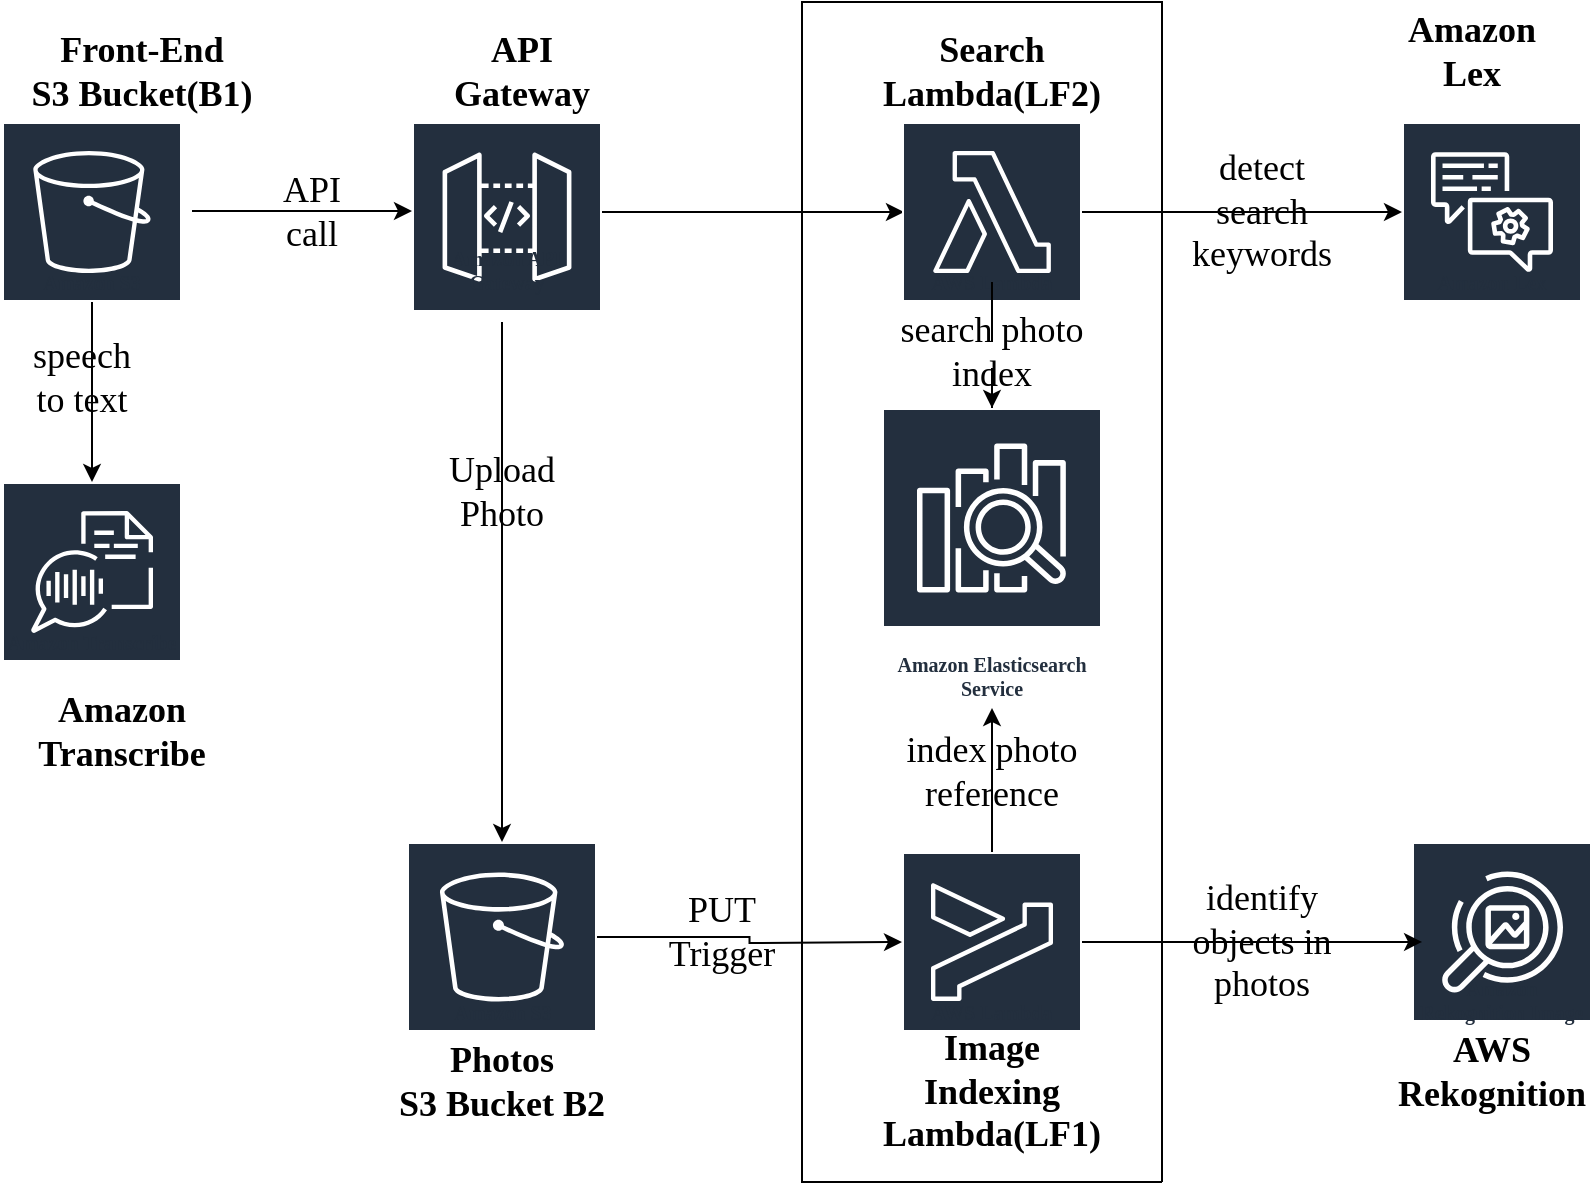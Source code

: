 <mxfile version="17.3.0" type="device"><diagram id="htFimtDB1pbgJvb9BRLu" name="Page-1"><mxGraphModel dx="1108" dy="393" grid="1" gridSize="10" guides="1" tooltips="1" connect="1" arrows="1" fold="1" page="1" pageScale="1" pageWidth="850" pageHeight="1100" math="0" shadow="0"><root><mxCell id="0"/><mxCell id="1" parent="0"/><mxCell id="7vH2jQN5N92_DNkG-O-e-7" value="" style="endArrow=classic;html=1;rounded=0;exitX=1;exitY=0.5;exitDx=0;exitDy=0;exitPerimeter=0;" edge="1" parent="1"><mxGeometry width="50" height="50" relative="1" as="geometry"><mxPoint x="115" y="114.5" as="sourcePoint"/><mxPoint x="225" y="114.5" as="targetPoint"/></mxGeometry></mxCell><mxCell id="7vH2jQN5N92_DNkG-O-e-12" value="&lt;b&gt;Photos&lt;br&gt;S3 Bucket B2&lt;/b&gt;" style="text;html=1;strokeColor=none;fillColor=none;align=center;verticalAlign=middle;whiteSpace=wrap;rounded=0;fontFamily=Georgia;fontSize=18;" vertex="1" parent="1"><mxGeometry x="205" y="535" width="130" height="30" as="geometry"/></mxCell><mxCell id="7vH2jQN5N92_DNkG-O-e-13" value="&lt;b&gt;Amazon&lt;br&gt;Transcribe&lt;/b&gt;" style="text;html=1;strokeColor=none;fillColor=none;align=center;verticalAlign=middle;whiteSpace=wrap;rounded=0;fontFamily=Georgia;fontSize=18;" vertex="1" parent="1"><mxGeometry x="60" y="360" width="40" height="30" as="geometry"/></mxCell><mxCell id="7vH2jQN5N92_DNkG-O-e-14" value="&lt;b&gt;API Gateway&lt;/b&gt;" style="text;html=1;strokeColor=none;fillColor=none;align=center;verticalAlign=middle;whiteSpace=wrap;rounded=0;fontFamily=Georgia;fontSize=18;" vertex="1" parent="1"><mxGeometry x="240" y="30" width="80" height="30" as="geometry"/></mxCell><mxCell id="7vH2jQN5N92_DNkG-O-e-15" value="&lt;b&gt;Front-End&lt;br&gt;S3 Bucket(B1)&lt;br&gt;&lt;/b&gt;" style="text;html=1;strokeColor=none;fillColor=none;align=center;verticalAlign=middle;whiteSpace=wrap;rounded=0;fontFamily=Georgia;fontSize=18;" vertex="1" parent="1"><mxGeometry x="20" y="30" width="140" height="30" as="geometry"/></mxCell><mxCell id="7vH2jQN5N92_DNkG-O-e-25" value="Amazon Rekognition Image" style="sketch=0;outlineConnect=0;fontColor=#232F3E;gradientColor=none;strokeColor=#ffffff;fillColor=#232F3E;dashed=0;verticalLabelPosition=middle;verticalAlign=bottom;align=center;html=1;whiteSpace=wrap;fontSize=10;fontStyle=1;spacing=3;shape=mxgraph.aws4.productIcon;prIcon=mxgraph.aws4.rekognition_image;fontFamily=Georgia;" vertex="1" parent="1"><mxGeometry x="725" y="430" width="90" height="95" as="geometry"/></mxCell><mxCell id="7vH2jQN5N92_DNkG-O-e-26" value="Amazon Lex" style="sketch=0;outlineConnect=0;fontColor=#232F3E;gradientColor=none;strokeColor=#ffffff;fillColor=#232F3E;dashed=0;verticalLabelPosition=middle;verticalAlign=bottom;align=center;html=1;whiteSpace=wrap;fontSize=10;fontStyle=1;spacing=3;shape=mxgraph.aws4.productIcon;prIcon=mxgraph.aws4.lex;fontFamily=Georgia;" vertex="1" parent="1"><mxGeometry x="720" y="70" width="90" height="90" as="geometry"/></mxCell><mxCell id="7vH2jQN5N92_DNkG-O-e-27" value="Amazon Transcribe" style="sketch=0;outlineConnect=0;fontColor=#232F3E;gradientColor=none;strokeColor=#ffffff;fillColor=#232F3E;dashed=0;verticalLabelPosition=middle;verticalAlign=bottom;align=center;html=1;whiteSpace=wrap;fontSize=10;fontStyle=1;spacing=3;shape=mxgraph.aws4.productIcon;prIcon=mxgraph.aws4.transcribe;fontFamily=Georgia;" vertex="1" parent="1"><mxGeometry x="20" y="250" width="90" height="90" as="geometry"/></mxCell><mxCell id="7vH2jQN5N92_DNkG-O-e-28" value="&lt;b&gt;Amazon Lex&lt;/b&gt;" style="text;html=1;strokeColor=none;fillColor=none;align=center;verticalAlign=middle;whiteSpace=wrap;rounded=0;fontFamily=Georgia;fontSize=18;" vertex="1" parent="1"><mxGeometry x="725" y="20" width="60" height="30" as="geometry"/></mxCell><mxCell id="7vH2jQN5N92_DNkG-O-e-30" value="&lt;b&gt;AWS&lt;br&gt;Rekognition&lt;br&gt;&lt;/b&gt;" style="text;html=1;strokeColor=none;fillColor=none;align=center;verticalAlign=middle;whiteSpace=wrap;rounded=0;fontFamily=Georgia;fontSize=18;" vertex="1" parent="1"><mxGeometry x="735" y="530" width="60" height="30" as="geometry"/></mxCell><mxCell id="7vH2jQN5N92_DNkG-O-e-77" style="edgeStyle=orthogonalEdgeStyle;rounded=0;orthogonalLoop=1;jettySize=auto;html=1;fontFamily=Georgia;fontSize=18;" edge="1" parent="1" source="7vH2jQN5N92_DNkG-O-e-31" target="7vH2jQN5N92_DNkG-O-e-27"><mxGeometry relative="1" as="geometry"/></mxCell><mxCell id="7vH2jQN5N92_DNkG-O-e-31" value="Amazon S3" style="sketch=0;outlineConnect=0;fontColor=#232F3E;gradientColor=none;strokeColor=#ffffff;fillColor=#232F3E;dashed=0;verticalLabelPosition=middle;verticalAlign=bottom;align=center;html=1;whiteSpace=wrap;fontSize=10;fontStyle=1;spacing=3;shape=mxgraph.aws4.productIcon;prIcon=mxgraph.aws4.s3;fontFamily=Georgia;" vertex="1" parent="1"><mxGeometry x="20" y="70" width="90" height="90" as="geometry"/></mxCell><mxCell id="7vH2jQN5N92_DNkG-O-e-74" style="edgeStyle=orthogonalEdgeStyle;rounded=0;orthogonalLoop=1;jettySize=auto;html=1;fontFamily=Georgia;fontSize=18;" edge="1" parent="1" source="7vH2jQN5N92_DNkG-O-e-32"><mxGeometry relative="1" as="geometry"><mxPoint x="470" y="480" as="targetPoint"/></mxGeometry></mxCell><mxCell id="7vH2jQN5N92_DNkG-O-e-32" value="Amazon S3" style="sketch=0;outlineConnect=0;fontColor=#232F3E;gradientColor=none;strokeColor=#ffffff;fillColor=#232F3E;dashed=0;verticalLabelPosition=middle;verticalAlign=bottom;align=center;html=1;whiteSpace=wrap;fontSize=10;fontStyle=1;spacing=3;shape=mxgraph.aws4.productIcon;prIcon=mxgraph.aws4.s3;fontFamily=Georgia;" vertex="1" parent="1"><mxGeometry x="222.5" y="430" width="95" height="95" as="geometry"/></mxCell><mxCell id="7vH2jQN5N92_DNkG-O-e-54" style="edgeStyle=orthogonalEdgeStyle;rounded=0;orthogonalLoop=1;jettySize=auto;html=1;entryX=0.011;entryY=0.5;entryDx=0;entryDy=0;entryPerimeter=0;fontFamily=Georgia;fontSize=18;" edge="1" parent="1" source="7vH2jQN5N92_DNkG-O-e-33" target="7vH2jQN5N92_DNkG-O-e-36"><mxGeometry relative="1" as="geometry"/></mxCell><mxCell id="7vH2jQN5N92_DNkG-O-e-33" value="Amazon API Gateway" style="sketch=0;outlineConnect=0;fontColor=#232F3E;gradientColor=none;strokeColor=#ffffff;fillColor=#232F3E;dashed=0;verticalLabelPosition=middle;verticalAlign=bottom;align=center;html=1;whiteSpace=wrap;fontSize=10;fontStyle=1;spacing=3;shape=mxgraph.aws4.productIcon;prIcon=mxgraph.aws4.api_gateway;fontFamily=Georgia;" vertex="1" parent="1"><mxGeometry x="225" y="70" width="95" height="90" as="geometry"/></mxCell><mxCell id="7vH2jQN5N92_DNkG-O-e-56" style="edgeStyle=orthogonalEdgeStyle;rounded=0;orthogonalLoop=1;jettySize=auto;html=1;fontFamily=Georgia;fontSize=18;startArrow=none;" edge="1" parent="1" source="7vH2jQN5N92_DNkG-O-e-69" target="7vH2jQN5N92_DNkG-O-e-40"><mxGeometry relative="1" as="geometry"/></mxCell><mxCell id="7vH2jQN5N92_DNkG-O-e-63" style="edgeStyle=orthogonalEdgeStyle;rounded=0;orthogonalLoop=1;jettySize=auto;html=1;fontFamily=Georgia;fontSize=18;" edge="1" parent="1" source="7vH2jQN5N92_DNkG-O-e-36" target="7vH2jQN5N92_DNkG-O-e-26"><mxGeometry relative="1" as="geometry"/></mxCell><mxCell id="7vH2jQN5N92_DNkG-O-e-36" value="AWS Lambda" style="sketch=0;outlineConnect=0;fontColor=#232F3E;gradientColor=none;strokeColor=#ffffff;fillColor=#232F3E;dashed=0;verticalLabelPosition=middle;verticalAlign=bottom;align=center;html=1;whiteSpace=wrap;fontSize=10;fontStyle=1;spacing=3;shape=mxgraph.aws4.productIcon;prIcon=mxgraph.aws4.lambda;fontFamily=Georgia;" vertex="1" parent="1"><mxGeometry x="470" y="70" width="90" height="90" as="geometry"/></mxCell><mxCell id="7vH2jQN5N92_DNkG-O-e-59" style="edgeStyle=orthogonalEdgeStyle;rounded=0;orthogonalLoop=1;jettySize=auto;html=1;fontFamily=Georgia;fontSize=18;" edge="1" parent="1" source="7vH2jQN5N92_DNkG-O-e-37" target="7vH2jQN5N92_DNkG-O-e-40"><mxGeometry relative="1" as="geometry"/></mxCell><mxCell id="7vH2jQN5N92_DNkG-O-e-73" style="edgeStyle=orthogonalEdgeStyle;rounded=0;orthogonalLoop=1;jettySize=auto;html=1;entryX=0.056;entryY=0.526;entryDx=0;entryDy=0;entryPerimeter=0;fontFamily=Georgia;fontSize=18;" edge="1" parent="1" source="7vH2jQN5N92_DNkG-O-e-37" target="7vH2jQN5N92_DNkG-O-e-25"><mxGeometry relative="1" as="geometry"/></mxCell><mxCell id="7vH2jQN5N92_DNkG-O-e-37" value="AWS Lambda" style="sketch=0;outlineConnect=0;fontColor=#232F3E;gradientColor=none;strokeColor=#ffffff;fillColor=#232F3E;dashed=0;verticalLabelPosition=middle;verticalAlign=bottom;align=center;html=1;whiteSpace=wrap;fontSize=10;fontStyle=1;spacing=3;shape=mxgraph.aws4.productIcon;prIcon=mxgraph.aws4.lambda;fontFamily=Georgia;direction=south;" vertex="1" parent="1"><mxGeometry x="470" y="435" width="90" height="90" as="geometry"/></mxCell><mxCell id="7vH2jQN5N92_DNkG-O-e-38" value="&lt;b&gt;Image Indexing&lt;br&gt;Lambda(LF1)&lt;/b&gt;" style="text;html=1;strokeColor=none;fillColor=none;align=center;verticalAlign=middle;whiteSpace=wrap;rounded=0;fontFamily=Georgia;fontSize=18;" vertex="1" parent="1"><mxGeometry x="485" y="540" width="60" height="30" as="geometry"/></mxCell><mxCell id="7vH2jQN5N92_DNkG-O-e-39" value="&lt;b&gt;Search&lt;br&gt;Lambda(LF2)&lt;/b&gt;" style="text;html=1;strokeColor=none;fillColor=none;align=center;verticalAlign=middle;whiteSpace=wrap;rounded=0;fontFamily=Georgia;fontSize=18;" vertex="1" parent="1"><mxGeometry x="485" y="30" width="60" height="30" as="geometry"/></mxCell><mxCell id="7vH2jQN5N92_DNkG-O-e-40" value="Amazon Elasticsearch Service" style="sketch=0;outlineConnect=0;fontColor=#232F3E;gradientColor=none;strokeColor=#ffffff;fillColor=#232F3E;dashed=0;verticalLabelPosition=middle;verticalAlign=bottom;align=center;html=1;whiteSpace=wrap;fontSize=10;fontStyle=1;spacing=3;shape=mxgraph.aws4.productIcon;prIcon=mxgraph.aws4.elasticsearch_service;fontFamily=Georgia;" vertex="1" parent="1"><mxGeometry x="460" y="213" width="110" height="150" as="geometry"/></mxCell><mxCell id="7vH2jQN5N92_DNkG-O-e-45" value="" style="endArrow=none;html=1;rounded=0;fontFamily=Georgia;fontSize=18;" edge="1" parent="1"><mxGeometry width="50" height="50" relative="1" as="geometry"><mxPoint x="600" y="600" as="sourcePoint"/><mxPoint x="600" y="600" as="targetPoint"/><Array as="points"><mxPoint x="420" y="600"/><mxPoint x="420" y="10"/><mxPoint x="600" y="10"/></Array></mxGeometry></mxCell><mxCell id="7vH2jQN5N92_DNkG-O-e-50" value="" style="endArrow=classic;html=1;rounded=0;fontFamily=Georgia;fontSize=18;" edge="1" parent="1" target="7vH2jQN5N92_DNkG-O-e-32"><mxGeometry width="50" height="50" relative="1" as="geometry"><mxPoint x="270" y="170" as="sourcePoint"/><mxPoint x="450" y="260" as="targetPoint"/></mxGeometry></mxCell><mxCell id="7vH2jQN5N92_DNkG-O-e-52" value="Upload Photo" style="text;html=1;strokeColor=none;fillColor=none;align=center;verticalAlign=middle;whiteSpace=wrap;rounded=0;fontFamily=Georgia;fontSize=18;" vertex="1" parent="1"><mxGeometry x="240" y="240" width="60" height="30" as="geometry"/></mxCell><mxCell id="7vH2jQN5N92_DNkG-O-e-64" value="detect search keywords" style="text;html=1;strokeColor=none;fillColor=none;align=center;verticalAlign=middle;whiteSpace=wrap;rounded=0;fontFamily=Georgia;fontSize=18;" vertex="1" parent="1"><mxGeometry x="620" y="100" width="60" height="30" as="geometry"/></mxCell><mxCell id="7vH2jQN5N92_DNkG-O-e-66" value="identify objects in photos" style="text;html=1;strokeColor=none;fillColor=none;align=center;verticalAlign=middle;whiteSpace=wrap;rounded=0;fontFamily=Georgia;fontSize=18;" vertex="1" parent="1"><mxGeometry x="600" y="465" width="100" height="30" as="geometry"/></mxCell><mxCell id="7vH2jQN5N92_DNkG-O-e-68" value="index photo reference" style="text;html=1;strokeColor=none;fillColor=none;align=center;verticalAlign=middle;whiteSpace=wrap;rounded=0;fontFamily=Georgia;fontSize=18;" vertex="1" parent="1"><mxGeometry x="465" y="380" width="100" height="30" as="geometry"/></mxCell><mxCell id="7vH2jQN5N92_DNkG-O-e-69" value="search photo index" style="text;html=1;strokeColor=none;fillColor=none;align=center;verticalAlign=middle;whiteSpace=wrap;rounded=0;fontFamily=Georgia;fontSize=18;" vertex="1" parent="1"><mxGeometry x="460" y="170" width="110" height="30" as="geometry"/></mxCell><mxCell id="7vH2jQN5N92_DNkG-O-e-70" value="" style="edgeStyle=orthogonalEdgeStyle;rounded=0;orthogonalLoop=1;jettySize=auto;html=1;fontFamily=Georgia;fontSize=18;endArrow=none;" edge="1" parent="1" source="7vH2jQN5N92_DNkG-O-e-36" target="7vH2jQN5N92_DNkG-O-e-69"><mxGeometry relative="1" as="geometry"><mxPoint x="515" y="160" as="sourcePoint"/><mxPoint x="515" y="210" as="targetPoint"/></mxGeometry></mxCell><mxCell id="7vH2jQN5N92_DNkG-O-e-65" value="PUT&lt;br&gt;Trigger" style="text;html=1;strokeColor=none;fillColor=none;align=center;verticalAlign=middle;whiteSpace=wrap;rounded=0;fontFamily=Georgia;fontSize=18;" vertex="1" parent="1"><mxGeometry x="350" y="460" width="60" height="30" as="geometry"/></mxCell><mxCell id="7vH2jQN5N92_DNkG-O-e-75" value="speech to text" style="text;html=1;strokeColor=none;fillColor=none;align=center;verticalAlign=middle;whiteSpace=wrap;rounded=0;fontFamily=Georgia;fontSize=18;" vertex="1" parent="1"><mxGeometry x="30" y="183" width="60" height="30" as="geometry"/></mxCell><mxCell id="7vH2jQN5N92_DNkG-O-e-78" value="API call" style="text;html=1;strokeColor=none;fillColor=none;align=center;verticalAlign=middle;whiteSpace=wrap;rounded=0;fontFamily=Georgia;fontSize=18;" vertex="1" parent="1"><mxGeometry x="145" y="100" width="60" height="30" as="geometry"/></mxCell></root></mxGraphModel></diagram></mxfile>